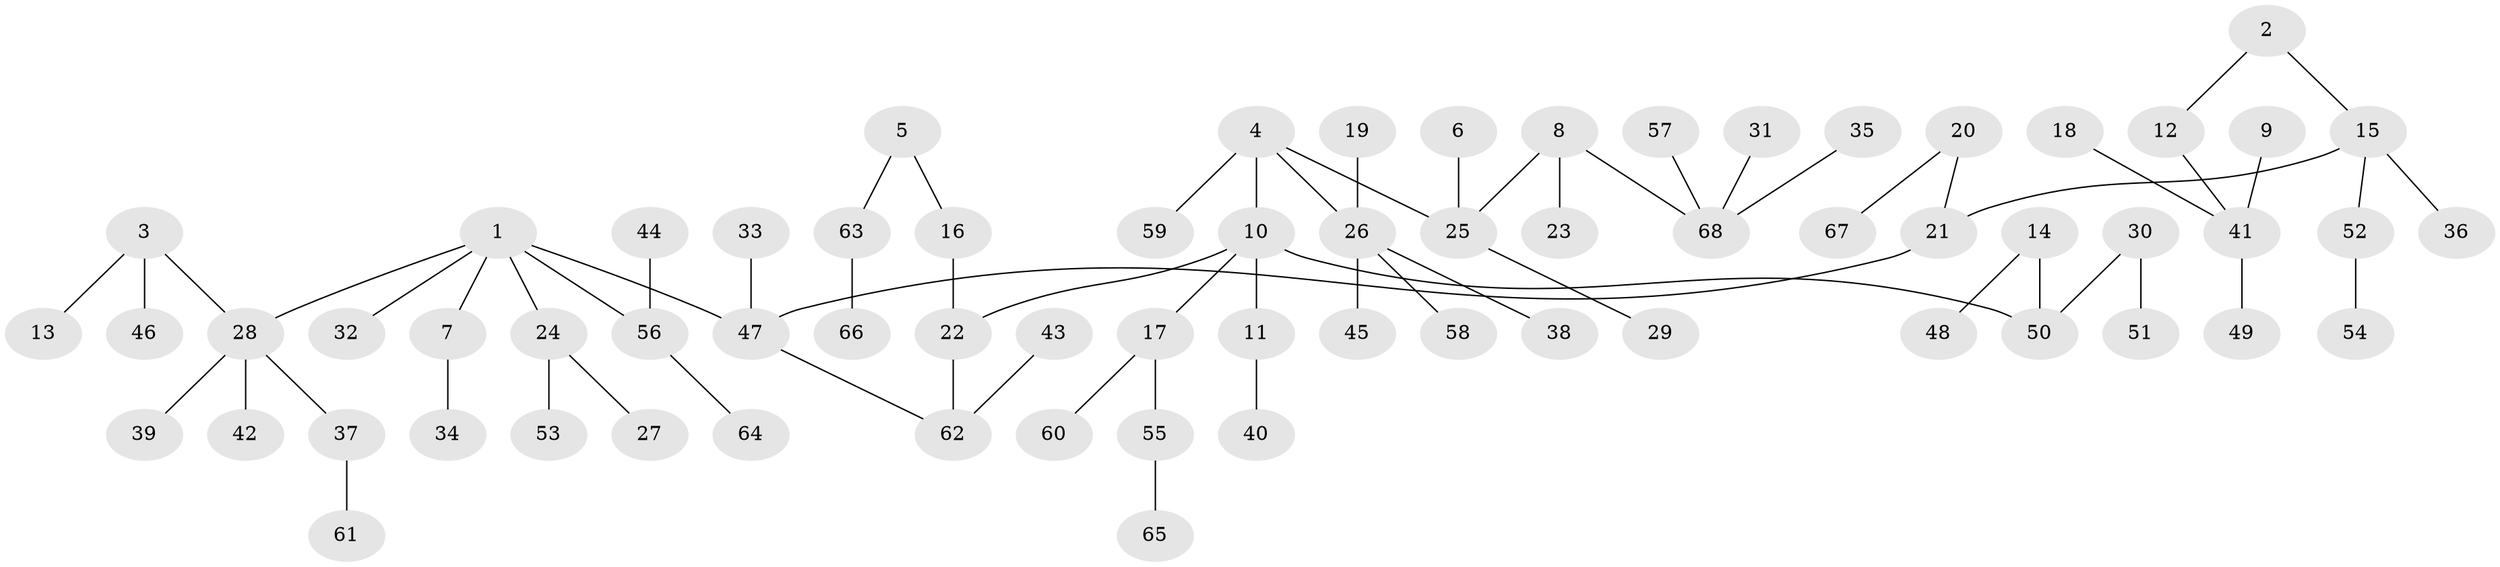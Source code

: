// original degree distribution, {5: 0.03676470588235294, 6: 0.03676470588235294, 7: 0.007352941176470588, 4: 0.029411764705882353, 2: 0.25735294117647056, 3: 0.1323529411764706, 1: 0.5}
// Generated by graph-tools (version 1.1) at 2025/02/03/09/25 03:02:20]
// undirected, 68 vertices, 67 edges
graph export_dot {
graph [start="1"]
  node [color=gray90,style=filled];
  1;
  2;
  3;
  4;
  5;
  6;
  7;
  8;
  9;
  10;
  11;
  12;
  13;
  14;
  15;
  16;
  17;
  18;
  19;
  20;
  21;
  22;
  23;
  24;
  25;
  26;
  27;
  28;
  29;
  30;
  31;
  32;
  33;
  34;
  35;
  36;
  37;
  38;
  39;
  40;
  41;
  42;
  43;
  44;
  45;
  46;
  47;
  48;
  49;
  50;
  51;
  52;
  53;
  54;
  55;
  56;
  57;
  58;
  59;
  60;
  61;
  62;
  63;
  64;
  65;
  66;
  67;
  68;
  1 -- 7 [weight=1.0];
  1 -- 24 [weight=1.0];
  1 -- 28 [weight=1.0];
  1 -- 32 [weight=1.0];
  1 -- 47 [weight=1.0];
  1 -- 56 [weight=1.0];
  2 -- 12 [weight=1.0];
  2 -- 15 [weight=1.0];
  3 -- 13 [weight=1.0];
  3 -- 28 [weight=1.0];
  3 -- 46 [weight=1.0];
  4 -- 10 [weight=1.0];
  4 -- 25 [weight=1.0];
  4 -- 26 [weight=1.0];
  4 -- 59 [weight=1.0];
  5 -- 16 [weight=1.0];
  5 -- 63 [weight=1.0];
  6 -- 25 [weight=1.0];
  7 -- 34 [weight=1.0];
  8 -- 23 [weight=1.0];
  8 -- 25 [weight=1.0];
  8 -- 68 [weight=1.0];
  9 -- 41 [weight=1.0];
  10 -- 11 [weight=1.0];
  10 -- 17 [weight=1.0];
  10 -- 22 [weight=1.0];
  10 -- 50 [weight=1.0];
  11 -- 40 [weight=1.0];
  12 -- 41 [weight=1.0];
  14 -- 48 [weight=1.0];
  14 -- 50 [weight=1.0];
  15 -- 21 [weight=1.0];
  15 -- 36 [weight=1.0];
  15 -- 52 [weight=1.0];
  16 -- 22 [weight=1.0];
  17 -- 55 [weight=1.0];
  17 -- 60 [weight=1.0];
  18 -- 41 [weight=1.0];
  19 -- 26 [weight=1.0];
  20 -- 21 [weight=1.0];
  20 -- 67 [weight=1.0];
  21 -- 47 [weight=1.0];
  22 -- 62 [weight=1.0];
  24 -- 27 [weight=1.0];
  24 -- 53 [weight=1.0];
  25 -- 29 [weight=1.0];
  26 -- 38 [weight=1.0];
  26 -- 45 [weight=1.0];
  26 -- 58 [weight=1.0];
  28 -- 37 [weight=1.0];
  28 -- 39 [weight=1.0];
  28 -- 42 [weight=1.0];
  30 -- 50 [weight=1.0];
  30 -- 51 [weight=1.0];
  31 -- 68 [weight=1.0];
  33 -- 47 [weight=1.0];
  35 -- 68 [weight=1.0];
  37 -- 61 [weight=1.0];
  41 -- 49 [weight=1.0];
  43 -- 62 [weight=1.0];
  44 -- 56 [weight=1.0];
  47 -- 62 [weight=1.0];
  52 -- 54 [weight=1.0];
  55 -- 65 [weight=1.0];
  56 -- 64 [weight=1.0];
  57 -- 68 [weight=1.0];
  63 -- 66 [weight=1.0];
}
